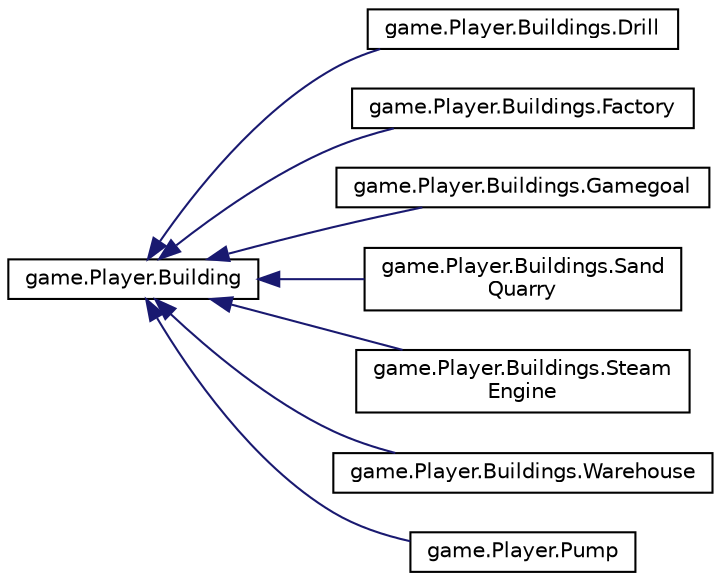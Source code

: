 digraph "Иерархия классов. Графический вид."
{
 // LATEX_PDF_SIZE
  edge [fontname="Helvetica",fontsize="10",labelfontname="Helvetica",labelfontsize="10"];
  node [fontname="Helvetica",fontsize="10",shape=record];
  rankdir="LR";
  Node0 [label="game.Player.Building",height=0.2,width=0.4,color="black", fillcolor="white", style="filled",URL="$classgame_1_1_player_1_1_building.html",tooltip="Класс Building даёт возможность строительства игроку. Так же предоставляет возможность улучшать здани..."];
  Node0 -> Node1 [dir="back",color="midnightblue",fontsize="10",style="solid",fontname="Helvetica"];
  Node1 [label="game.Player.Buildings.Drill",height=0.2,width=0.4,color="black", fillcolor="white", style="filled",URL="$classgame_1_1_player_1_1_buildings_1_1_drill.html",tooltip="Класс Drill служит для добычи железа в замен на энергию."];
  Node0 -> Node2 [dir="back",color="midnightblue",fontsize="10",style="solid",fontname="Helvetica"];
  Node2 [label="game.Player.Buildings.Factory",height=0.2,width=0.4,color="black", fillcolor="white", style="filled",URL="$classgame_1_1_player_1_1_buildings_1_1_factory.html",tooltip="Класс Factory служит для производства компонентов разного уровня в замен на железо и энергию"];
  Node0 -> Node3 [dir="back",color="midnightblue",fontsize="10",style="solid",fontname="Helvetica"];
  Node3 [label="game.Player.Buildings.Gamegoal",height=0.2,width=0.4,color="black", fillcolor="white", style="filled",URL="$classgame_1_1_player_1_1_buildings_1_1_gamegoal.html",tooltip="Класс Gamegoal служит целью для игрока. После постройки, игра считается пройденной."];
  Node0 -> Node4 [dir="back",color="midnightblue",fontsize="10",style="solid",fontname="Helvetica"];
  Node4 [label="game.Player.Buildings.Sand\lQuarry",height=0.2,width=0.4,color="black", fillcolor="white", style="filled",URL="$classgame_1_1_player_1_1_buildings_1_1_sand_quarry.html",tooltip="Класс SandQuarry служит для добычи песка в замен на энергию."];
  Node0 -> Node5 [dir="back",color="midnightblue",fontsize="10",style="solid",fontname="Helvetica"];
  Node5 [label="game.Player.Buildings.Steam\lEngine",height=0.2,width=0.4,color="black", fillcolor="white", style="filled",URL="$classgame_1_1_player_1_1_buildings_1_1_steam_engine.html",tooltip="Класс SteamEngine служит для переработки воды в энергию."];
  Node0 -> Node6 [dir="back",color="midnightblue",fontsize="10",style="solid",fontname="Helvetica"];
  Node6 [label="game.Player.Buildings.Warehouse",height=0.2,width=0.4,color="black", fillcolor="white", style="filled",URL="$classgame_1_1_player_1_1_buildings_1_1_warehouse.html",tooltip="Класс Warehouse служит для склада ресурсов. Его постройка и улучшения увеличивают вместимость ресурсо..."];
  Node0 -> Node7 [dir="back",color="midnightblue",fontsize="10",style="solid",fontname="Helvetica"];
  Node7 [label="game.Player.Pump",height=0.2,width=0.4,color="black", fillcolor="white", style="filled",URL="$classgame_1_1_player_1_1_pump.html",tooltip="Класс Pump служит для добычи воды в замен на энергию."];
}
